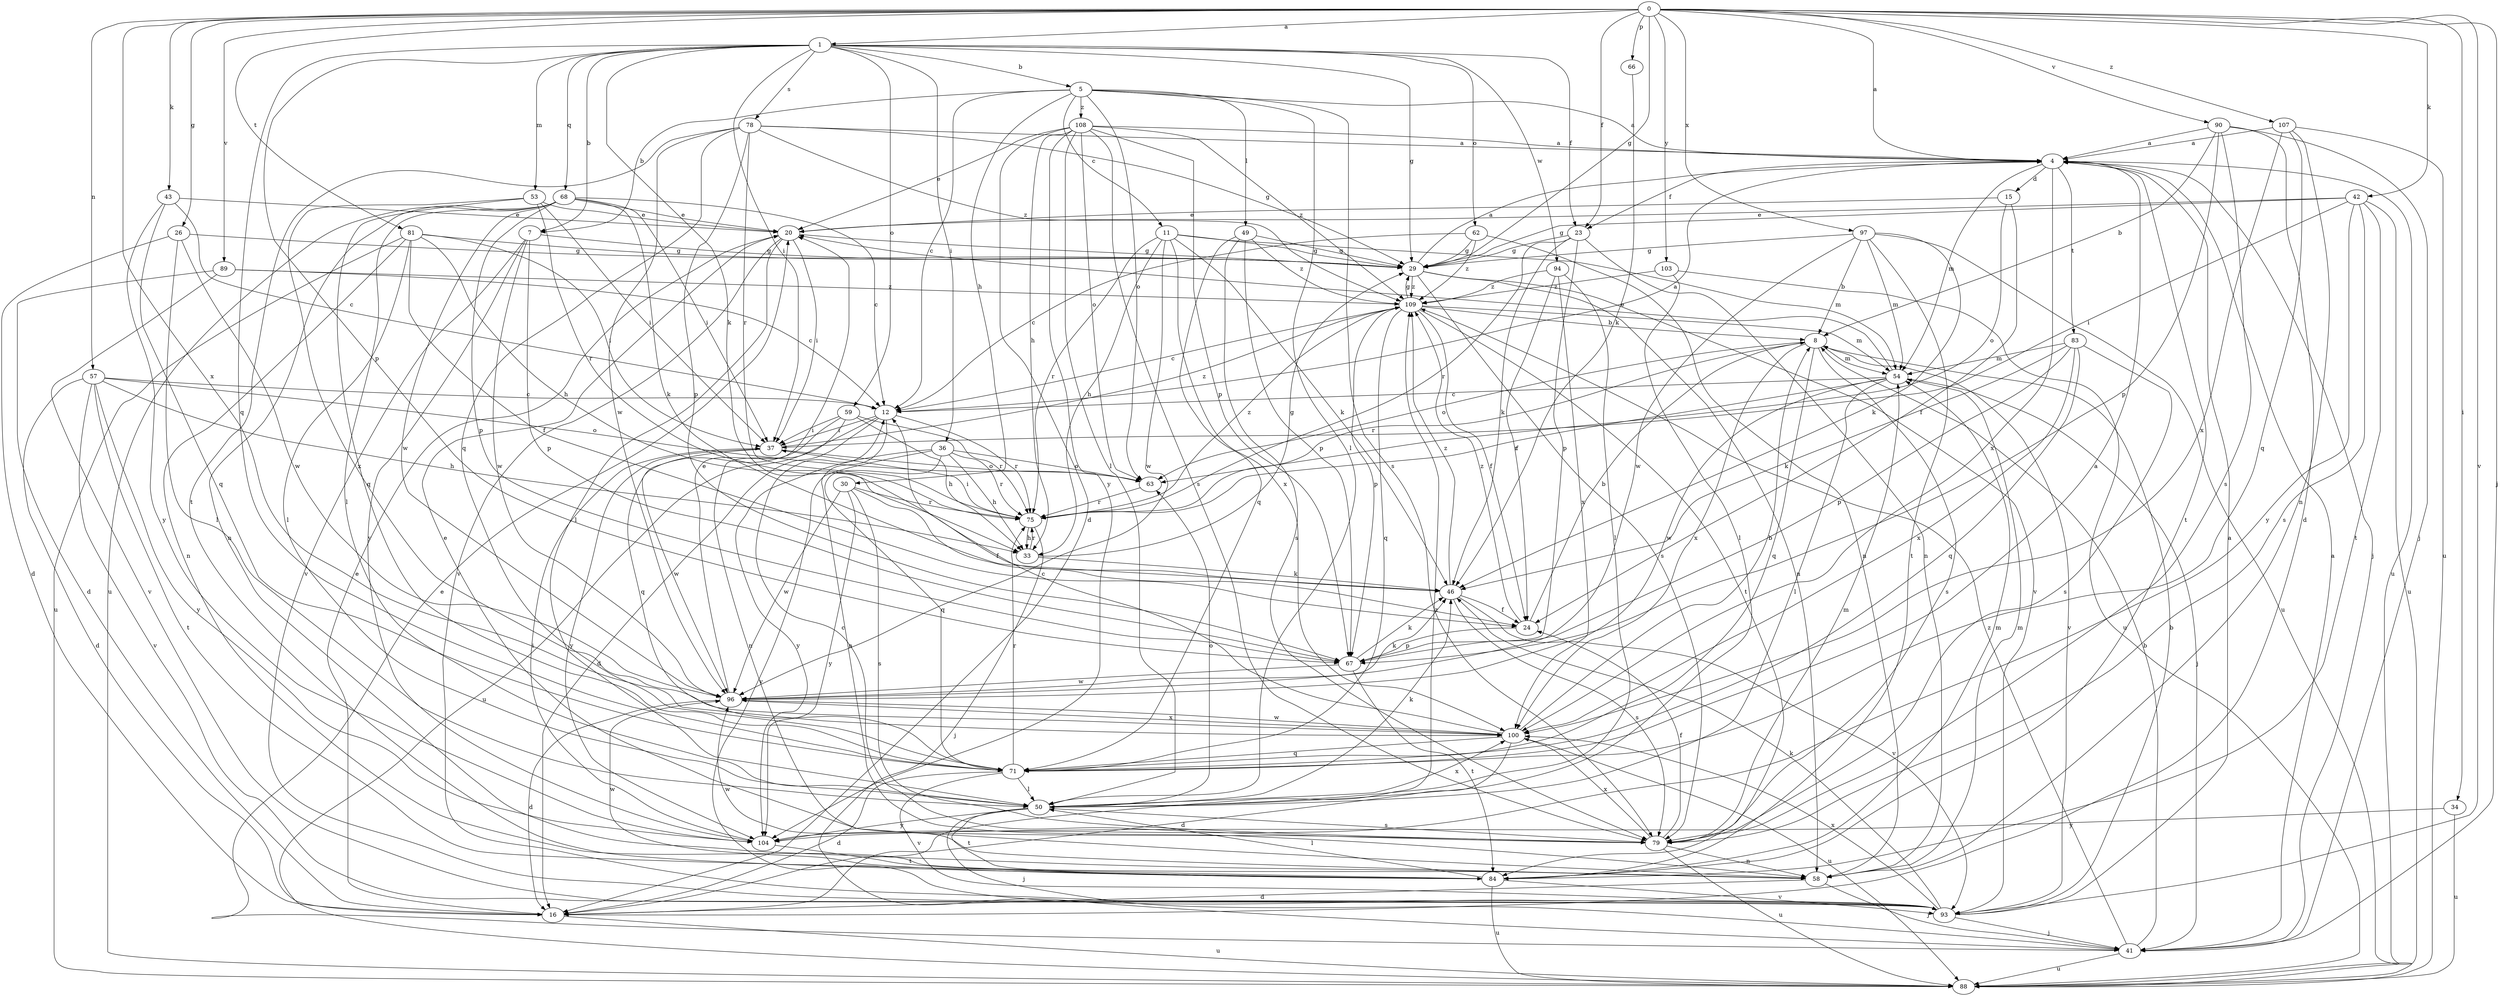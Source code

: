 strict digraph  {
0;
1;
4;
5;
7;
8;
11;
12;
15;
16;
20;
23;
24;
26;
29;
30;
33;
34;
36;
37;
41;
42;
43;
46;
49;
50;
53;
54;
57;
58;
59;
62;
63;
66;
67;
68;
71;
75;
78;
79;
81;
83;
84;
88;
89;
90;
93;
94;
96;
97;
100;
103;
104;
107;
108;
109;
0 -> 1  [label=a];
0 -> 4  [label=a];
0 -> 23  [label=f];
0 -> 26  [label=g];
0 -> 29  [label=g];
0 -> 34  [label=i];
0 -> 41  [label=j];
0 -> 42  [label=k];
0 -> 43  [label=k];
0 -> 57  [label=n];
0 -> 66  [label=p];
0 -> 81  [label=t];
0 -> 89  [label=v];
0 -> 90  [label=v];
0 -> 93  [label=v];
0 -> 97  [label=x];
0 -> 100  [label=x];
0 -> 103  [label=y];
0 -> 107  [label=z];
1 -> 5  [label=b];
1 -> 7  [label=b];
1 -> 23  [label=f];
1 -> 29  [label=g];
1 -> 36  [label=i];
1 -> 37  [label=i];
1 -> 46  [label=k];
1 -> 53  [label=m];
1 -> 59  [label=o];
1 -> 62  [label=o];
1 -> 67  [label=p];
1 -> 68  [label=q];
1 -> 71  [label=q];
1 -> 78  [label=s];
1 -> 94  [label=w];
4 -> 15  [label=d];
4 -> 23  [label=f];
4 -> 41  [label=j];
4 -> 54  [label=m];
4 -> 83  [label=t];
4 -> 84  [label=t];
4 -> 88  [label=u];
4 -> 100  [label=x];
5 -> 4  [label=a];
5 -> 7  [label=b];
5 -> 11  [label=c];
5 -> 12  [label=c];
5 -> 30  [label=h];
5 -> 49  [label=l];
5 -> 50  [label=l];
5 -> 63  [label=o];
5 -> 79  [label=s];
5 -> 108  [label=z];
7 -> 29  [label=g];
7 -> 67  [label=p];
7 -> 93  [label=v];
7 -> 96  [label=w];
7 -> 104  [label=y];
8 -> 54  [label=m];
8 -> 63  [label=o];
8 -> 71  [label=q];
8 -> 75  [label=r];
8 -> 79  [label=s];
8 -> 93  [label=v];
8 -> 100  [label=x];
11 -> 29  [label=g];
11 -> 33  [label=h];
11 -> 46  [label=k];
11 -> 54  [label=m];
11 -> 75  [label=r];
11 -> 96  [label=w];
11 -> 100  [label=x];
12 -> 4  [label=a];
12 -> 16  [label=d];
12 -> 37  [label=i];
12 -> 58  [label=n];
12 -> 75  [label=r];
12 -> 88  [label=u];
15 -> 20  [label=e];
15 -> 24  [label=f];
15 -> 63  [label=o];
16 -> 20  [label=e];
16 -> 88  [label=u];
16 -> 109  [label=z];
20 -> 29  [label=g];
20 -> 37  [label=i];
20 -> 50  [label=l];
20 -> 93  [label=v];
23 -> 29  [label=g];
23 -> 46  [label=k];
23 -> 58  [label=n];
23 -> 67  [label=p];
23 -> 75  [label=r];
24 -> 8  [label=b];
24 -> 67  [label=p];
24 -> 109  [label=z];
26 -> 16  [label=d];
26 -> 29  [label=g];
26 -> 50  [label=l];
26 -> 96  [label=w];
29 -> 4  [label=a];
29 -> 58  [label=n];
29 -> 79  [label=s];
29 -> 93  [label=v];
29 -> 109  [label=z];
30 -> 24  [label=f];
30 -> 75  [label=r];
30 -> 79  [label=s];
30 -> 96  [label=w];
30 -> 104  [label=y];
33 -> 29  [label=g];
33 -> 46  [label=k];
33 -> 75  [label=r];
34 -> 88  [label=u];
34 -> 104  [label=y];
36 -> 33  [label=h];
36 -> 63  [label=o];
36 -> 71  [label=q];
36 -> 75  [label=r];
36 -> 93  [label=v];
36 -> 104  [label=y];
37 -> 63  [label=o];
37 -> 96  [label=w];
37 -> 104  [label=y];
37 -> 109  [label=z];
41 -> 4  [label=a];
41 -> 8  [label=b];
41 -> 20  [label=e];
41 -> 88  [label=u];
41 -> 109  [label=z];
42 -> 20  [label=e];
42 -> 29  [label=g];
42 -> 37  [label=i];
42 -> 79  [label=s];
42 -> 84  [label=t];
42 -> 88  [label=u];
42 -> 104  [label=y];
43 -> 12  [label=c];
43 -> 20  [label=e];
43 -> 71  [label=q];
43 -> 104  [label=y];
46 -> 24  [label=f];
46 -> 79  [label=s];
46 -> 93  [label=v];
46 -> 109  [label=z];
49 -> 29  [label=g];
49 -> 67  [label=p];
49 -> 71  [label=q];
49 -> 79  [label=s];
49 -> 109  [label=z];
50 -> 41  [label=j];
50 -> 46  [label=k];
50 -> 63  [label=o];
50 -> 79  [label=s];
50 -> 84  [label=t];
50 -> 100  [label=x];
50 -> 104  [label=y];
53 -> 20  [label=e];
53 -> 37  [label=i];
53 -> 71  [label=q];
53 -> 75  [label=r];
53 -> 100  [label=x];
54 -> 12  [label=c];
54 -> 20  [label=e];
54 -> 41  [label=j];
54 -> 50  [label=l];
54 -> 75  [label=r];
54 -> 96  [label=w];
57 -> 12  [label=c];
57 -> 16  [label=d];
57 -> 33  [label=h];
57 -> 63  [label=o];
57 -> 84  [label=t];
57 -> 93  [label=v];
57 -> 104  [label=y];
58 -> 16  [label=d];
58 -> 41  [label=j];
58 -> 54  [label=m];
58 -> 96  [label=w];
59 -> 33  [label=h];
59 -> 37  [label=i];
59 -> 58  [label=n];
59 -> 71  [label=q];
59 -> 75  [label=r];
62 -> 12  [label=c];
62 -> 29  [label=g];
62 -> 58  [label=n];
62 -> 109  [label=z];
63 -> 75  [label=r];
66 -> 46  [label=k];
67 -> 46  [label=k];
67 -> 84  [label=t];
67 -> 96  [label=w];
68 -> 12  [label=c];
68 -> 20  [label=e];
68 -> 37  [label=i];
68 -> 46  [label=k];
68 -> 50  [label=l];
68 -> 58  [label=n];
68 -> 67  [label=p];
68 -> 88  [label=u];
68 -> 96  [label=w];
71 -> 4  [label=a];
71 -> 16  [label=d];
71 -> 50  [label=l];
71 -> 75  [label=r];
71 -> 93  [label=v];
75 -> 33  [label=h];
75 -> 37  [label=i];
75 -> 41  [label=j];
75 -> 109  [label=z];
78 -> 4  [label=a];
78 -> 29  [label=g];
78 -> 67  [label=p];
78 -> 71  [label=q];
78 -> 75  [label=r];
78 -> 84  [label=t];
78 -> 96  [label=w];
78 -> 109  [label=z];
79 -> 12  [label=c];
79 -> 20  [label=e];
79 -> 24  [label=f];
79 -> 54  [label=m];
79 -> 58  [label=n];
79 -> 88  [label=u];
79 -> 100  [label=x];
81 -> 24  [label=f];
81 -> 29  [label=g];
81 -> 33  [label=h];
81 -> 37  [label=i];
81 -> 50  [label=l];
81 -> 58  [label=n];
81 -> 88  [label=u];
83 -> 46  [label=k];
83 -> 54  [label=m];
83 -> 67  [label=p];
83 -> 71  [label=q];
83 -> 79  [label=s];
83 -> 100  [label=x];
84 -> 50  [label=l];
84 -> 54  [label=m];
84 -> 88  [label=u];
84 -> 93  [label=v];
84 -> 96  [label=w];
89 -> 12  [label=c];
89 -> 16  [label=d];
89 -> 93  [label=v];
89 -> 109  [label=z];
90 -> 4  [label=a];
90 -> 8  [label=b];
90 -> 16  [label=d];
90 -> 41  [label=j];
90 -> 67  [label=p];
90 -> 79  [label=s];
93 -> 4  [label=a];
93 -> 8  [label=b];
93 -> 41  [label=j];
93 -> 46  [label=k];
93 -> 100  [label=x];
94 -> 24  [label=f];
94 -> 50  [label=l];
94 -> 100  [label=x];
94 -> 109  [label=z];
96 -> 16  [label=d];
96 -> 20  [label=e];
96 -> 46  [label=k];
96 -> 100  [label=x];
97 -> 8  [label=b];
97 -> 29  [label=g];
97 -> 46  [label=k];
97 -> 54  [label=m];
97 -> 84  [label=t];
97 -> 88  [label=u];
97 -> 96  [label=w];
100 -> 8  [label=b];
100 -> 12  [label=c];
100 -> 16  [label=d];
100 -> 71  [label=q];
100 -> 88  [label=u];
100 -> 96  [label=w];
103 -> 50  [label=l];
103 -> 88  [label=u];
103 -> 109  [label=z];
104 -> 37  [label=i];
104 -> 84  [label=t];
107 -> 4  [label=a];
107 -> 58  [label=n];
107 -> 71  [label=q];
107 -> 88  [label=u];
107 -> 100  [label=x];
108 -> 4  [label=a];
108 -> 16  [label=d];
108 -> 20  [label=e];
108 -> 33  [label=h];
108 -> 50  [label=l];
108 -> 63  [label=o];
108 -> 67  [label=p];
108 -> 79  [label=s];
108 -> 104  [label=y];
108 -> 109  [label=z];
109 -> 8  [label=b];
109 -> 12  [label=c];
109 -> 24  [label=f];
109 -> 29  [label=g];
109 -> 54  [label=m];
109 -> 67  [label=p];
109 -> 71  [label=q];
109 -> 84  [label=t];
}
